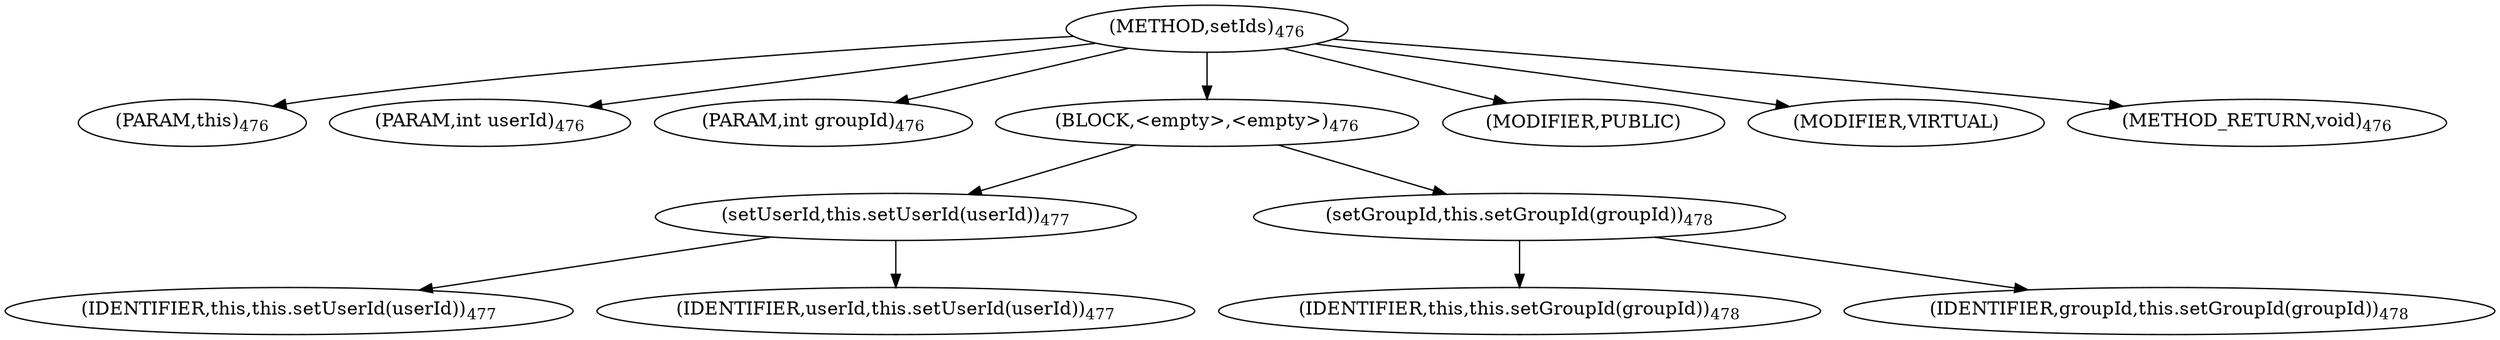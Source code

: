 digraph "setIds" {  
"866" [label = <(METHOD,setIds)<SUB>476</SUB>> ]
"86" [label = <(PARAM,this)<SUB>476</SUB>> ]
"867" [label = <(PARAM,int userId)<SUB>476</SUB>> ]
"868" [label = <(PARAM,int groupId)<SUB>476</SUB>> ]
"869" [label = <(BLOCK,&lt;empty&gt;,&lt;empty&gt;)<SUB>476</SUB>> ]
"870" [label = <(setUserId,this.setUserId(userId))<SUB>477</SUB>> ]
"85" [label = <(IDENTIFIER,this,this.setUserId(userId))<SUB>477</SUB>> ]
"871" [label = <(IDENTIFIER,userId,this.setUserId(userId))<SUB>477</SUB>> ]
"872" [label = <(setGroupId,this.setGroupId(groupId))<SUB>478</SUB>> ]
"87" [label = <(IDENTIFIER,this,this.setGroupId(groupId))<SUB>478</SUB>> ]
"873" [label = <(IDENTIFIER,groupId,this.setGroupId(groupId))<SUB>478</SUB>> ]
"874" [label = <(MODIFIER,PUBLIC)> ]
"875" [label = <(MODIFIER,VIRTUAL)> ]
"876" [label = <(METHOD_RETURN,void)<SUB>476</SUB>> ]
  "866" -> "86" 
  "866" -> "867" 
  "866" -> "868" 
  "866" -> "869" 
  "866" -> "874" 
  "866" -> "875" 
  "866" -> "876" 
  "869" -> "870" 
  "869" -> "872" 
  "870" -> "85" 
  "870" -> "871" 
  "872" -> "87" 
  "872" -> "873" 
}
